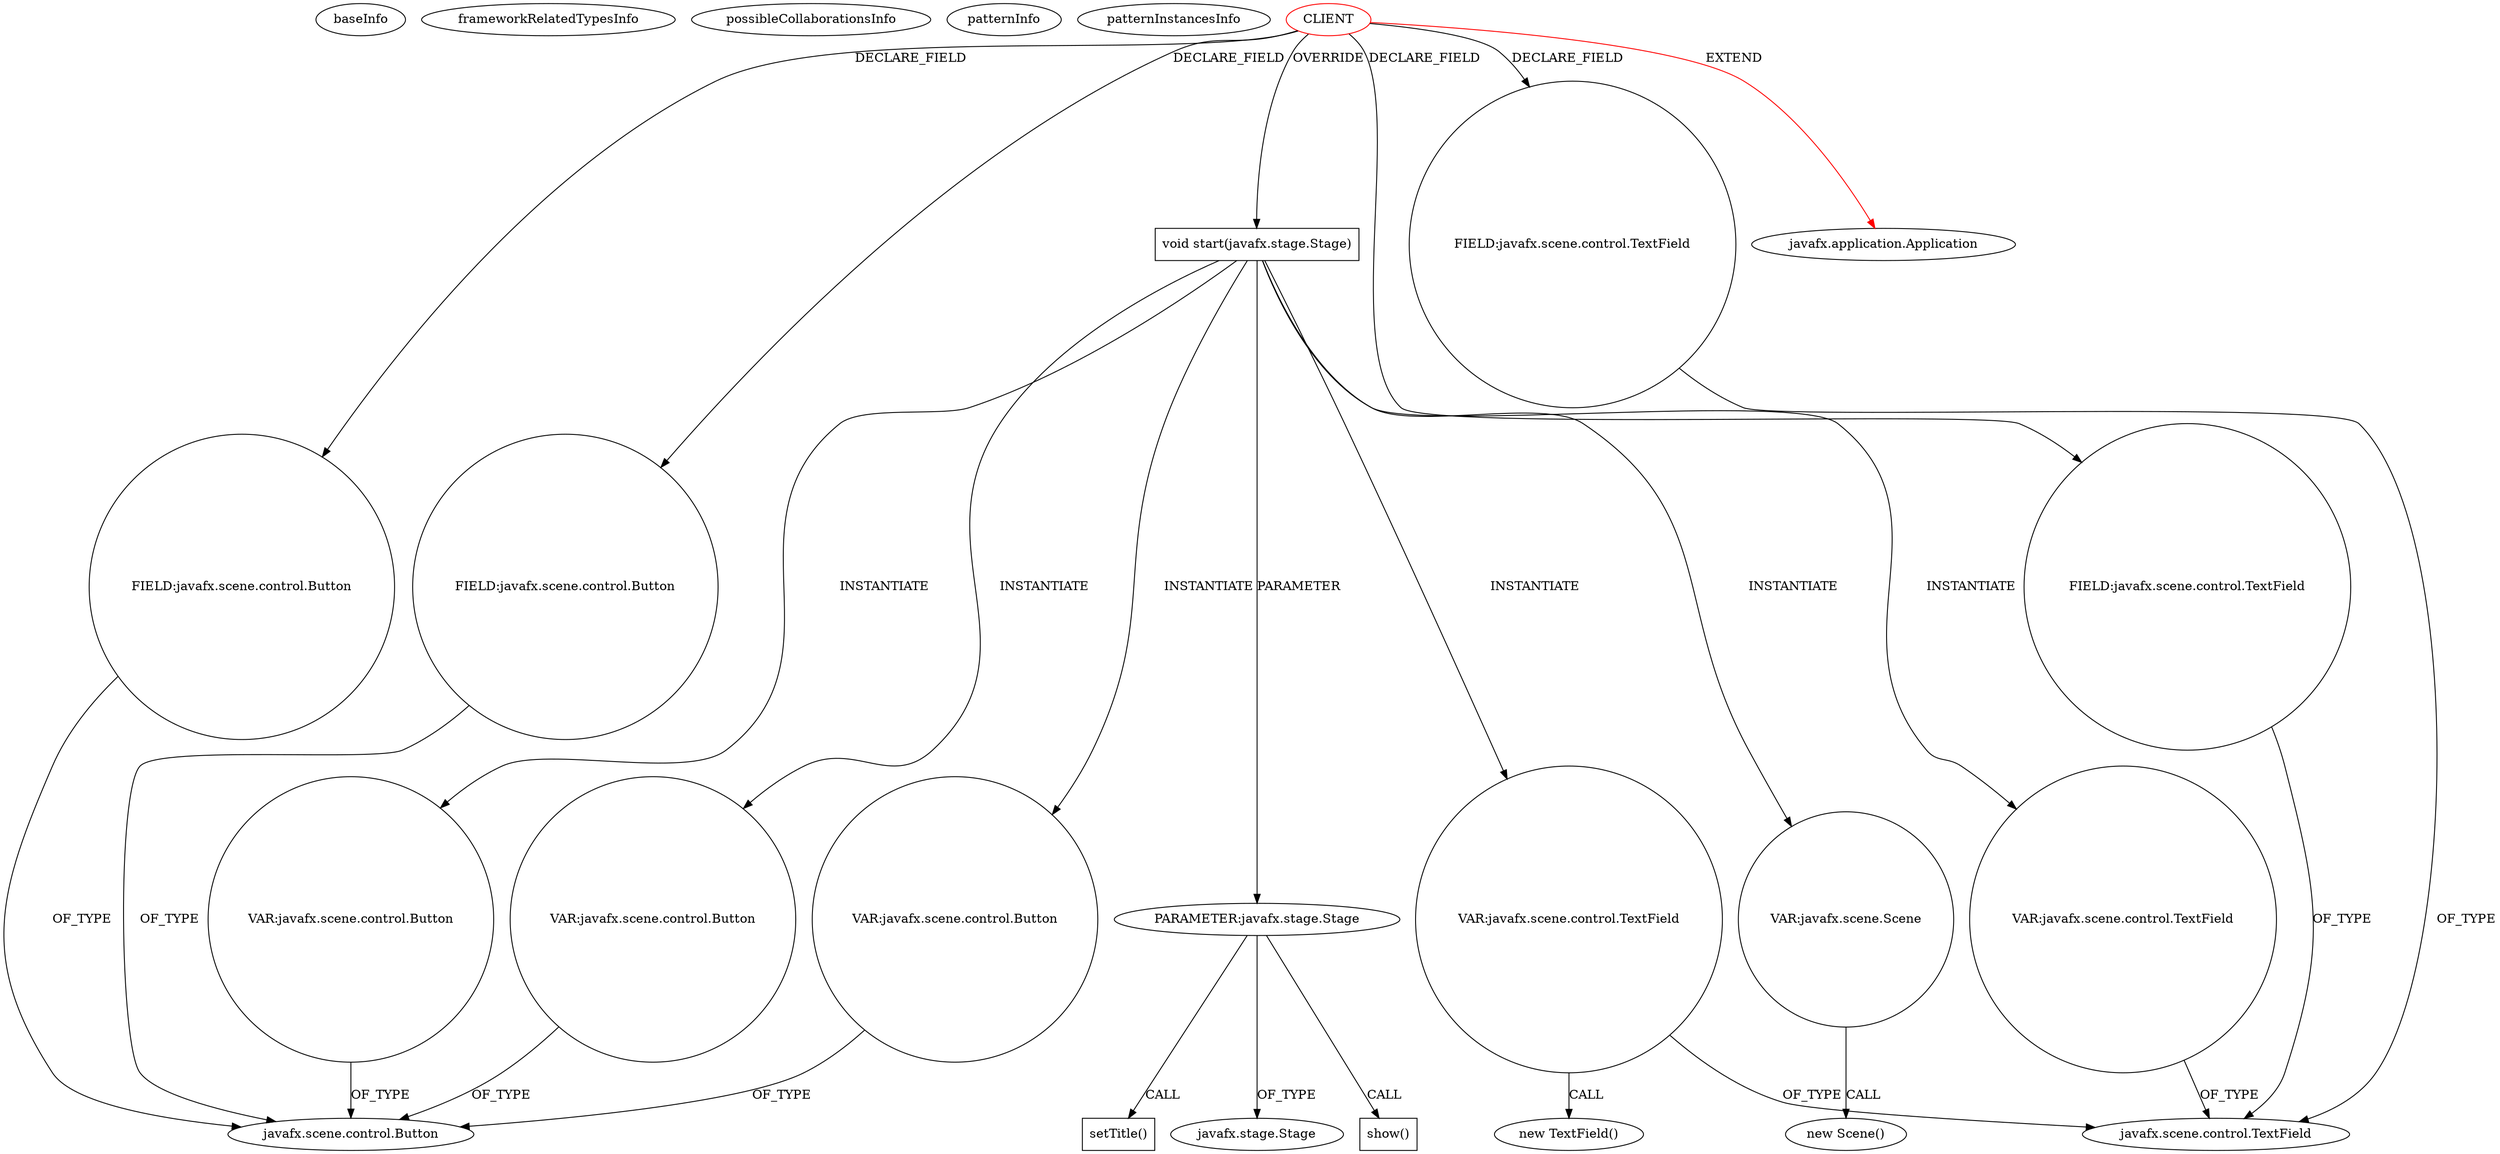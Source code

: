 digraph {
baseInfo[graphId=782,category="pattern",isAnonymous=false,possibleRelation=false]
frameworkRelatedTypesInfo[0="javafx.application.Application"]
possibleCollaborationsInfo[]
patternInfo[frequency=2.0,patternRootClient=0]
patternInstancesInfo[0="Totenfluch-TPrivateChat-Client~/Totenfluch-TPrivateChat-Client/TPrivateChat-Client-master/TPvtChat-C/src/me/Totenfluch/pack/Main.java~Main~1483",1="nielsmaneschijn-8bit~/nielsmaneschijn-8bit/8bit-master/src/net/maneschijn/bleep/core/MathFX.java~MathFX~3756"]
470[label="new TextField()",vertexType="CONSTRUCTOR_CALL",isFrameworkType=false]
471[label="VAR:javafx.scene.control.TextField",vertexType="VARIABLE_EXPRESION",isFrameworkType=false,shape=circle]
40[label="void start(javafx.stage.Stage)",vertexType="OVERRIDING_METHOD_DECLARATION",isFrameworkType=false,shape=box]
0[label="CLIENT",vertexType="ROOT_CLIENT_CLASS_DECLARATION",isFrameworkType=false,color=red]
16[label="FIELD:javafx.scene.control.Button",vertexType="FIELD_DECLARATION",isFrameworkType=false,shape=circle]
12[label="FIELD:javafx.scene.control.Button",vertexType="FIELD_DECLARATION",isFrameworkType=false,shape=circle]
41[label="PARAMETER:javafx.stage.Stage",vertexType="PARAMETER_DECLARATION",isFrameworkType=false]
14[label="FIELD:javafx.scene.control.TextField",vertexType="FIELD_DECLARATION",isFrameworkType=false,shape=circle]
22[label="FIELD:javafx.scene.control.TextField",vertexType="FIELD_DECLARATION",isFrameworkType=false,shape=circle]
39[label="javafx.stage.Stage",vertexType="FRAMEWORK_CLASS_TYPE",isFrameworkType=false]
1[label="javafx.application.Application",vertexType="FRAMEWORK_CLASS_TYPE",isFrameworkType=false]
3[label="javafx.scene.control.TextField",vertexType="FRAMEWORK_CLASS_TYPE",isFrameworkType=false]
682[label="show()",vertexType="INSIDE_CALL",isFrameworkType=false,shape=box]
13[label="javafx.scene.control.Button",vertexType="FRAMEWORK_CLASS_TYPE",isFrameworkType=false]
680[label="setTitle()",vertexType="INSIDE_CALL",isFrameworkType=false,shape=box]
607[label="VAR:javafx.scene.control.TextField",vertexType="VARIABLE_EXPRESION",isFrameworkType=false,shape=circle]
633[label="VAR:javafx.scene.Scene",vertexType="VARIABLE_EXPRESION",isFrameworkType=false,shape=circle]
632[label="new Scene()",vertexType="CONSTRUCTOR_CALL",isFrameworkType=false]
460[label="VAR:javafx.scene.control.Button",vertexType="VARIABLE_EXPRESION",isFrameworkType=false,shape=circle]
309[label="VAR:javafx.scene.control.Button",vertexType="VARIABLE_EXPRESION",isFrameworkType=false,shape=circle]
368[label="VAR:javafx.scene.control.Button",vertexType="VARIABLE_EXPRESION",isFrameworkType=false,shape=circle]
22->3[label="OF_TYPE"]
607->3[label="OF_TYPE"]
41->680[label="CALL"]
0->1[label="EXTEND",color=red]
40->368[label="INSTANTIATE"]
368->13[label="OF_TYPE"]
0->14[label="DECLARE_FIELD"]
0->40[label="OVERRIDE"]
40->633[label="INSTANTIATE"]
12->13[label="OF_TYPE"]
309->13[label="OF_TYPE"]
471->470[label="CALL"]
16->13[label="OF_TYPE"]
40->471[label="INSTANTIATE"]
0->16[label="DECLARE_FIELD"]
40->607[label="INSTANTIATE"]
41->39[label="OF_TYPE"]
40->460[label="INSTANTIATE"]
471->3[label="OF_TYPE"]
0->22[label="DECLARE_FIELD"]
41->682[label="CALL"]
633->632[label="CALL"]
40->309[label="INSTANTIATE"]
40->41[label="PARAMETER"]
0->12[label="DECLARE_FIELD"]
14->3[label="OF_TYPE"]
460->13[label="OF_TYPE"]
}

